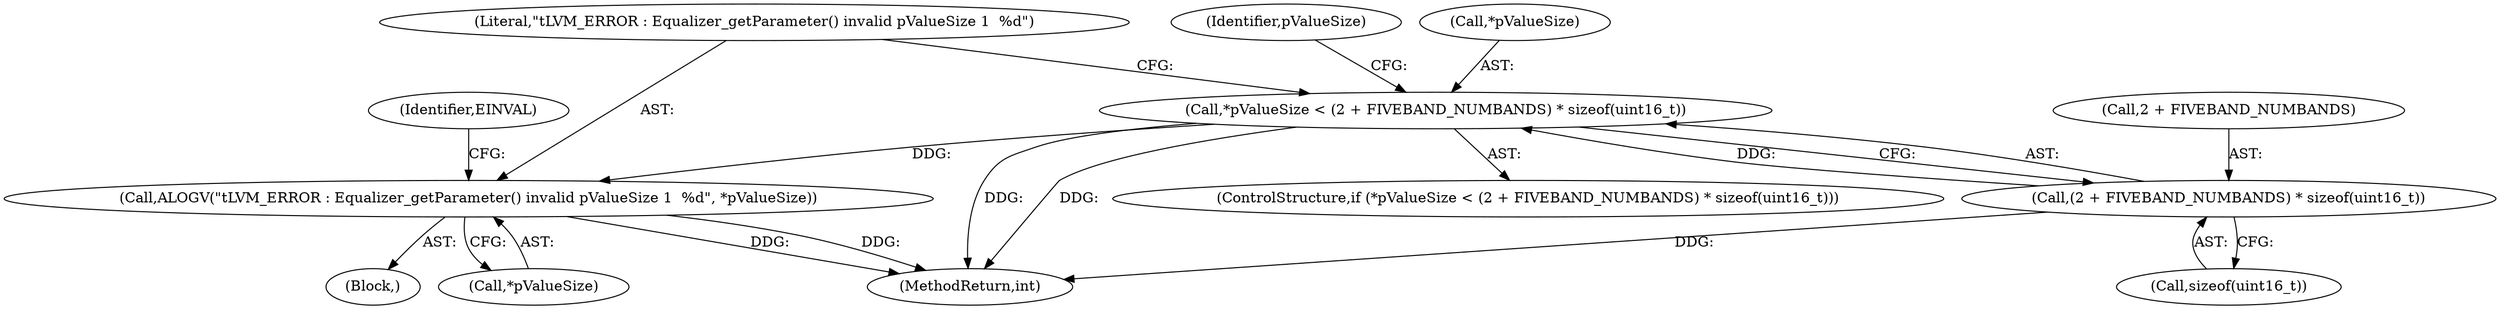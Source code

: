 digraph "0_Android_c66c43ad571ed2590dcd55a762c73c90d9744bac@pointer" {
"1000241" [label="(Call,*pValueSize < (2 + FIVEBAND_NUMBANDS) * sizeof(uint16_t))"];
"1000244" [label="(Call,(2 + FIVEBAND_NUMBANDS) * sizeof(uint16_t))"];
"1000251" [label="(Call,ALOGV(\"\tLVM_ERROR : Equalizer_getParameter() invalid pValueSize 1  %d\", *pValueSize))"];
"1000245" [label="(Call,2 + FIVEBAND_NUMBANDS)"];
"1000241" [label="(Call,*pValueSize < (2 + FIVEBAND_NUMBANDS) * sizeof(uint16_t))"];
"1000252" [label="(Literal,\"\tLVM_ERROR : Equalizer_getParameter() invalid pValueSize 1  %d\")"];
"1000250" [label="(Block,)"];
"1000260" [label="(Identifier,pValueSize)"];
"1000567" [label="(MethodReturn,int)"];
"1000240" [label="(ControlStructure,if (*pValueSize < (2 + FIVEBAND_NUMBANDS) * sizeof(uint16_t)))"];
"1000253" [label="(Call,*pValueSize)"];
"1000244" [label="(Call,(2 + FIVEBAND_NUMBANDS) * sizeof(uint16_t))"];
"1000251" [label="(Call,ALOGV(\"\tLVM_ERROR : Equalizer_getParameter() invalid pValueSize 1  %d\", *pValueSize))"];
"1000257" [label="(Identifier,EINVAL)"];
"1000242" [label="(Call,*pValueSize)"];
"1000248" [label="(Call,sizeof(uint16_t))"];
"1000241" -> "1000240"  [label="AST: "];
"1000241" -> "1000244"  [label="CFG: "];
"1000242" -> "1000241"  [label="AST: "];
"1000244" -> "1000241"  [label="AST: "];
"1000252" -> "1000241"  [label="CFG: "];
"1000260" -> "1000241"  [label="CFG: "];
"1000241" -> "1000567"  [label="DDG: "];
"1000241" -> "1000567"  [label="DDG: "];
"1000244" -> "1000241"  [label="DDG: "];
"1000241" -> "1000251"  [label="DDG: "];
"1000244" -> "1000248"  [label="CFG: "];
"1000245" -> "1000244"  [label="AST: "];
"1000248" -> "1000244"  [label="AST: "];
"1000244" -> "1000567"  [label="DDG: "];
"1000251" -> "1000250"  [label="AST: "];
"1000251" -> "1000253"  [label="CFG: "];
"1000252" -> "1000251"  [label="AST: "];
"1000253" -> "1000251"  [label="AST: "];
"1000257" -> "1000251"  [label="CFG: "];
"1000251" -> "1000567"  [label="DDG: "];
"1000251" -> "1000567"  [label="DDG: "];
}
